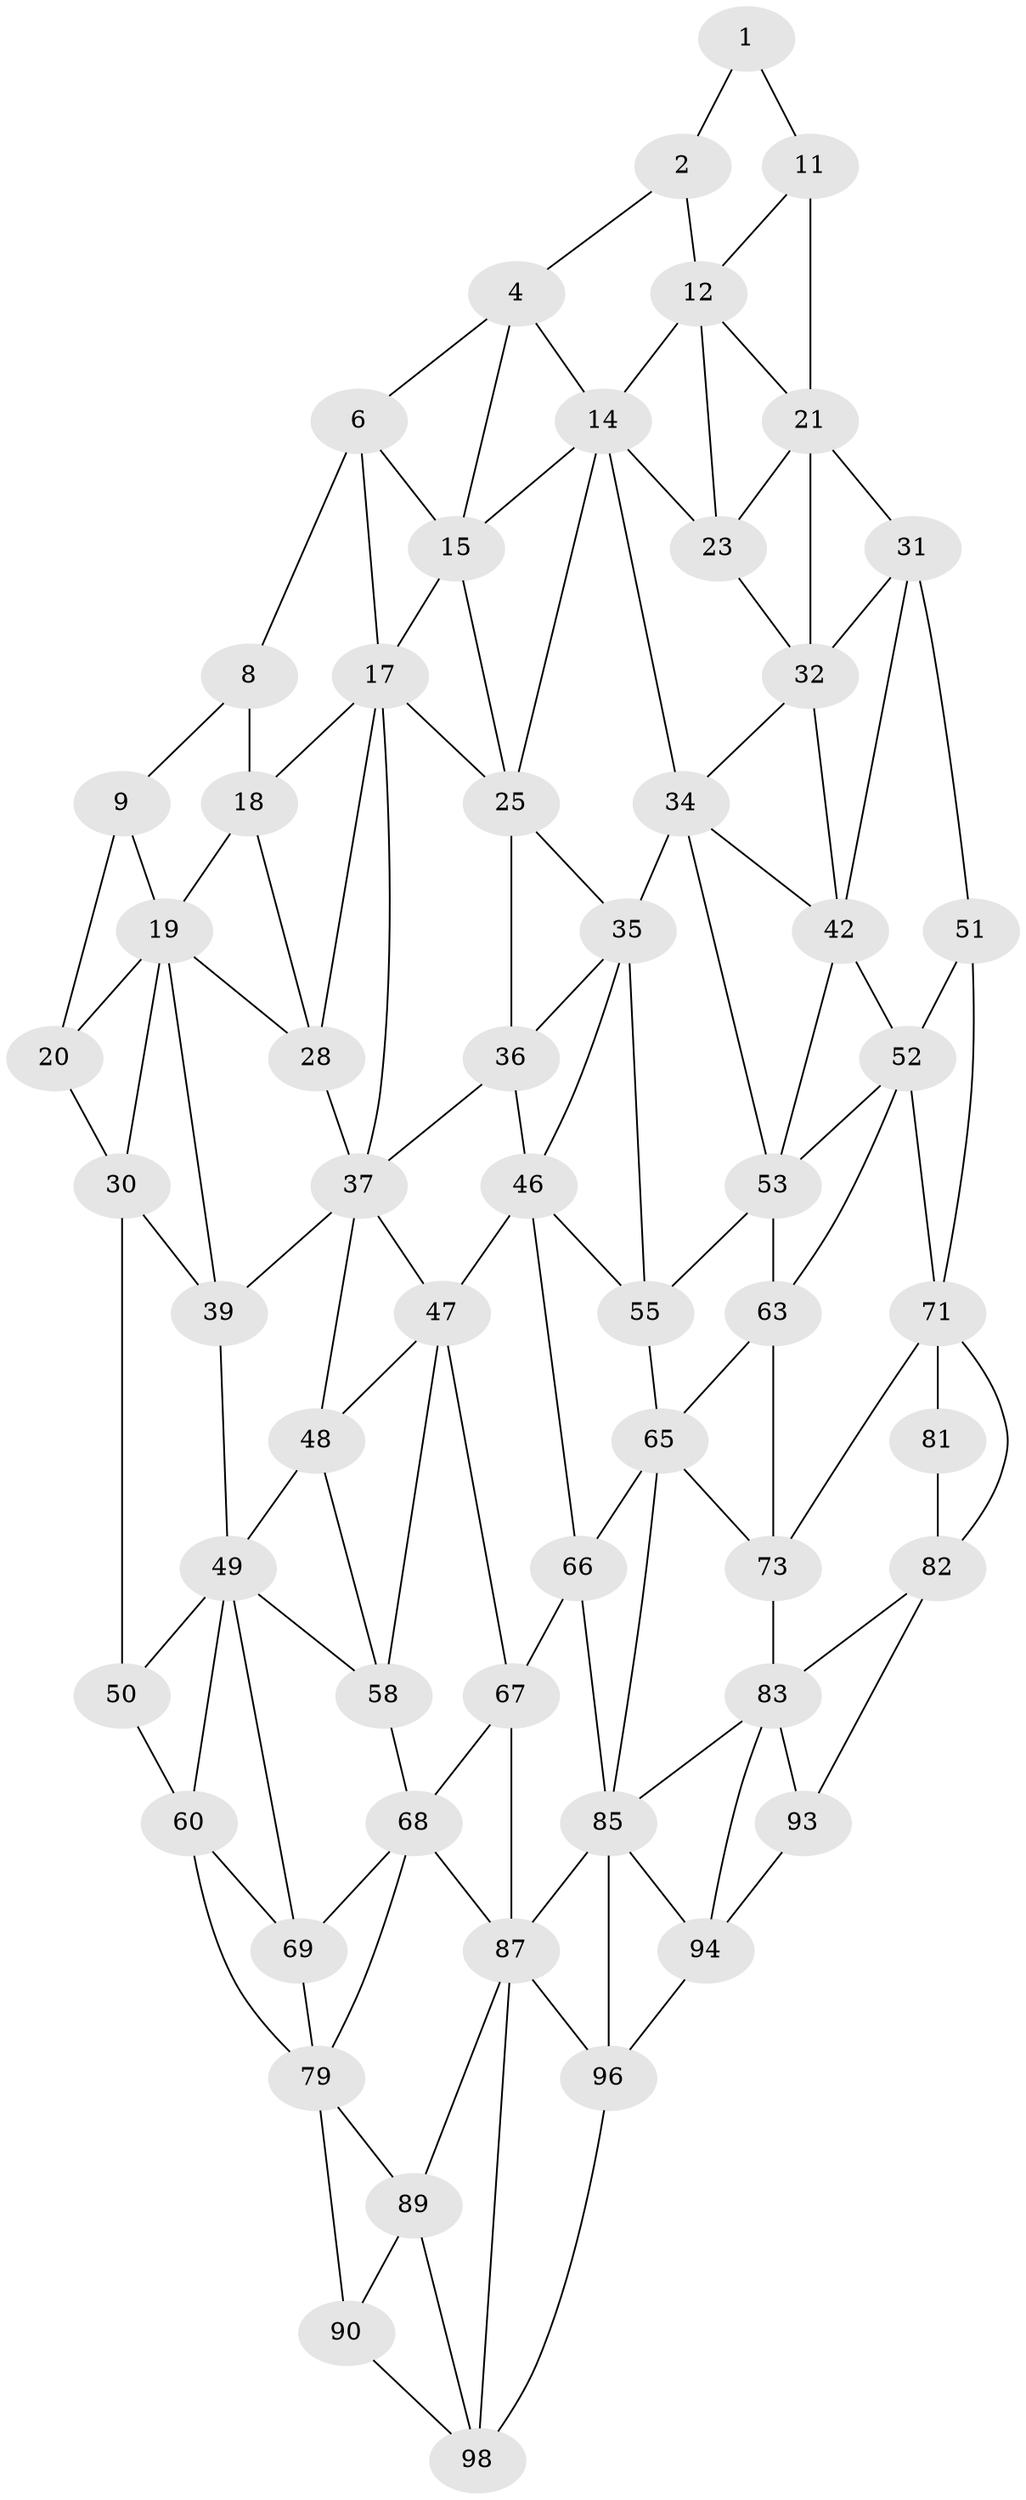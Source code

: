 // original degree distribution, {2: 0.04, 3: 0.32, 4: 0.64}
// Generated by graph-tools (version 1.1) at 2025/38/02/21/25 10:38:57]
// undirected, 58 vertices, 125 edges
graph export_dot {
graph [start="1"]
  node [color=gray90,style=filled];
  1;
  2 [super="+3"];
  4 [super="+5"];
  6 [super="+7"];
  8;
  9 [super="+10"];
  11;
  12 [super="+13"];
  14 [super="+24"];
  15 [super="+16"];
  17 [super="+27"];
  18;
  19 [super="+29"];
  20;
  21 [super="+22"];
  23;
  25 [super="+26"];
  28;
  30 [super="+40"];
  31 [super="+41"];
  32 [super="+33"];
  34 [super="+44"];
  35 [super="+45"];
  36;
  37 [super="+38"];
  39;
  42 [super="+43"];
  46 [super="+56"];
  47 [super="+57"];
  48;
  49 [super="+59"];
  50;
  51 [super="+61"];
  52 [super="+62"];
  53 [super="+54"];
  55;
  58;
  60 [super="+70"];
  63 [super="+64"];
  65 [super="+75"];
  66 [super="+76"];
  67 [super="+77"];
  68 [super="+78"];
  69;
  71 [super="+72"];
  73 [super="+74"];
  79 [super="+80"];
  81 [super="+91"];
  82 [super="+92"];
  83 [super="+84"];
  85 [super="+86"];
  87 [super="+88"];
  89;
  90 [super="+100"];
  93;
  94 [super="+95"];
  96 [super="+97"];
  98 [super="+99"];
  1 -- 11;
  1 -- 2;
  2 -- 12 [weight=2];
  2 -- 4;
  4 -- 14;
  4 -- 6;
  4 -- 15;
  6 -- 8;
  6 -- 17;
  6 -- 15;
  8 -- 18;
  8 -- 9;
  9 -- 19;
  9 -- 20;
  11 -- 21;
  11 -- 12;
  12 -- 14;
  12 -- 23;
  12 -- 21;
  14 -- 15;
  14 -- 25;
  14 -- 34;
  14 -- 23;
  15 -- 25 [weight=2];
  15 -- 17;
  17 -- 18;
  17 -- 28;
  17 -- 37;
  17 -- 25;
  18 -- 28;
  18 -- 19;
  19 -- 20;
  19 -- 28;
  19 -- 30;
  19 -- 39;
  20 -- 30;
  21 -- 31;
  21 -- 32;
  21 -- 23;
  23 -- 32;
  25 -- 35;
  25 -- 36;
  28 -- 37;
  30 -- 50;
  30 -- 39;
  31 -- 32;
  31 -- 42;
  31 -- 51;
  32 -- 42 [weight=2];
  32 -- 34;
  34 -- 35 [weight=2];
  34 -- 42;
  34 -- 53;
  35 -- 36;
  35 -- 46;
  35 -- 55;
  36 -- 46;
  36 -- 37;
  37 -- 47;
  37 -- 48;
  37 -- 39;
  39 -- 49;
  42 -- 52;
  42 -- 53;
  46 -- 47 [weight=2];
  46 -- 66;
  46 -- 55;
  47 -- 48;
  47 -- 58;
  47 -- 67;
  48 -- 58;
  48 -- 49;
  49 -- 50;
  49 -- 58;
  49 -- 60;
  49 -- 69;
  50 -- 60;
  51 -- 52 [weight=2];
  51 -- 71;
  52 -- 53;
  52 -- 63;
  52 -- 71;
  53 -- 63 [weight=2];
  53 -- 55;
  55 -- 65;
  58 -- 68;
  60 -- 69;
  60 -- 79;
  63 -- 73 [weight=2];
  63 -- 65;
  65 -- 66 [weight=2];
  65 -- 85;
  65 -- 73;
  66 -- 67 [weight=2];
  66 -- 85;
  67 -- 68 [weight=2];
  67 -- 87;
  68 -- 69;
  68 -- 79;
  68 -- 87;
  69 -- 79;
  71 -- 81;
  71 -- 73;
  71 -- 82;
  73 -- 83 [weight=2];
  79 -- 89;
  79 -- 90;
  81 -- 82 [weight=2];
  82 -- 83;
  82 -- 93;
  83 -- 93;
  83 -- 85;
  83 -- 94;
  85 -- 96;
  85 -- 87;
  85 -- 94;
  87 -- 89;
  87 -- 98;
  87 -- 96;
  89 -- 90;
  89 -- 98;
  90 -- 98;
  93 -- 94;
  94 -- 96;
  96 -- 98;
}
